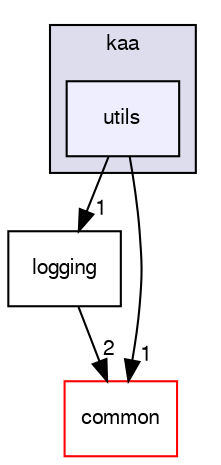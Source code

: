 digraph "/var/lib/jenkins/workspace/kaa_release_0_8_0/client/client-multi/client-cpp/kaa/utils" {
  bgcolor=transparent;
  compound=true
  node [ fontsize="10", fontname="FreeSans"];
  edge [ labelfontsize="10", labelfontname="FreeSans"];
  subgraph clusterdir_cea030ff37d03e79970e2b1dc70a026d {
    graph [ bgcolor="#ddddee", pencolor="black", label="kaa" fontname="FreeSans", fontsize="10", URL="dir_cea030ff37d03e79970e2b1dc70a026d.html"]
  dir_bd498c7d81a93c501e1c6685d057e85d [shape=box, label="utils", style="filled", fillcolor="#eeeeff", pencolor="black", URL="dir_bd498c7d81a93c501e1c6685d057e85d.html"];
  }
  dir_57091271e35bd36c82dbfdfa1ce5d6e4 [shape=box label="logging" URL="dir_57091271e35bd36c82dbfdfa1ce5d6e4.html"];
  dir_acbed18b97ba4725f49da543d684a53a [shape=box label="common" color="red" URL="dir_acbed18b97ba4725f49da543d684a53a.html"];
  dir_57091271e35bd36c82dbfdfa1ce5d6e4->dir_acbed18b97ba4725f49da543d684a53a [headlabel="2", labeldistance=1.5 headhref="dir_000027_000014.html"];
  dir_bd498c7d81a93c501e1c6685d057e85d->dir_57091271e35bd36c82dbfdfa1ce5d6e4 [headlabel="1", labeldistance=1.5 headhref="dir_000034_000027.html"];
  dir_bd498c7d81a93c501e1c6685d057e85d->dir_acbed18b97ba4725f49da543d684a53a [headlabel="1", labeldistance=1.5 headhref="dir_000034_000014.html"];
}
